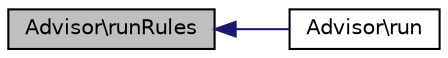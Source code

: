 digraph G
{
  edge [fontname="Helvetica",fontsize="10",labelfontname="Helvetica",labelfontsize="10"];
  node [fontname="Helvetica",fontsize="10",shape=record];
  rankdir="LR";
  Node1 [label="Advisor\\runRules",height=0.2,width=0.4,color="black", fillcolor="grey75", style="filled" fontcolor="black"];
  Node1 -> Node2 [dir="back",color="midnightblue",fontsize="10",style="solid",fontname="Helvetica"];
  Node2 [label="Advisor\\run",height=0.2,width=0.4,color="black", fillcolor="white", style="filled",URL="$classAdvisor.html#a51aa0c71db2e7fd9005c7996ba3c67cf"];
}
